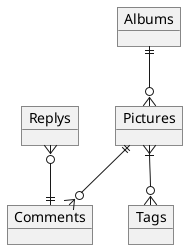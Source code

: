 @startuml
object Pictures
object Albums
object Comments
object Replys
object Tags


Albums ||--o{ Pictures
Pictures }|--o{ Tags
Pictures ||--o{ Comments
Replys }o--|| Comments
@enduml
